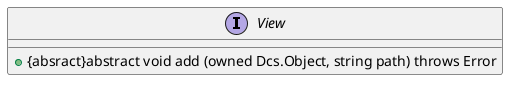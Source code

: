 /'
 '  UML include file for App.View
 '/

@startuml
interface View {
    +{absract}abstract void add (owned Dcs.Object, string path) throws Error
}
@enduml

